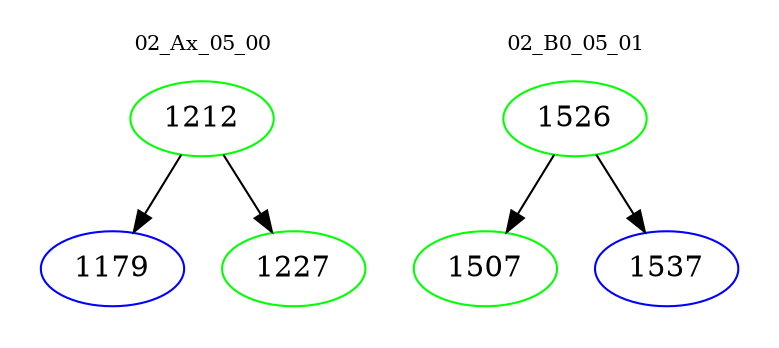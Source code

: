 digraph{
subgraph cluster_0 {
color = white
label = "02_Ax_05_00";
fontsize=10;
T0_1212 [label="1212", color="green"]
T0_1212 -> T0_1179 [color="black"]
T0_1179 [label="1179", color="blue"]
T0_1212 -> T0_1227 [color="black"]
T0_1227 [label="1227", color="green"]
}
subgraph cluster_1 {
color = white
label = "02_B0_05_01";
fontsize=10;
T1_1526 [label="1526", color="green"]
T1_1526 -> T1_1507 [color="black"]
T1_1507 [label="1507", color="green"]
T1_1526 -> T1_1537 [color="black"]
T1_1537 [label="1537", color="blue"]
}
}
